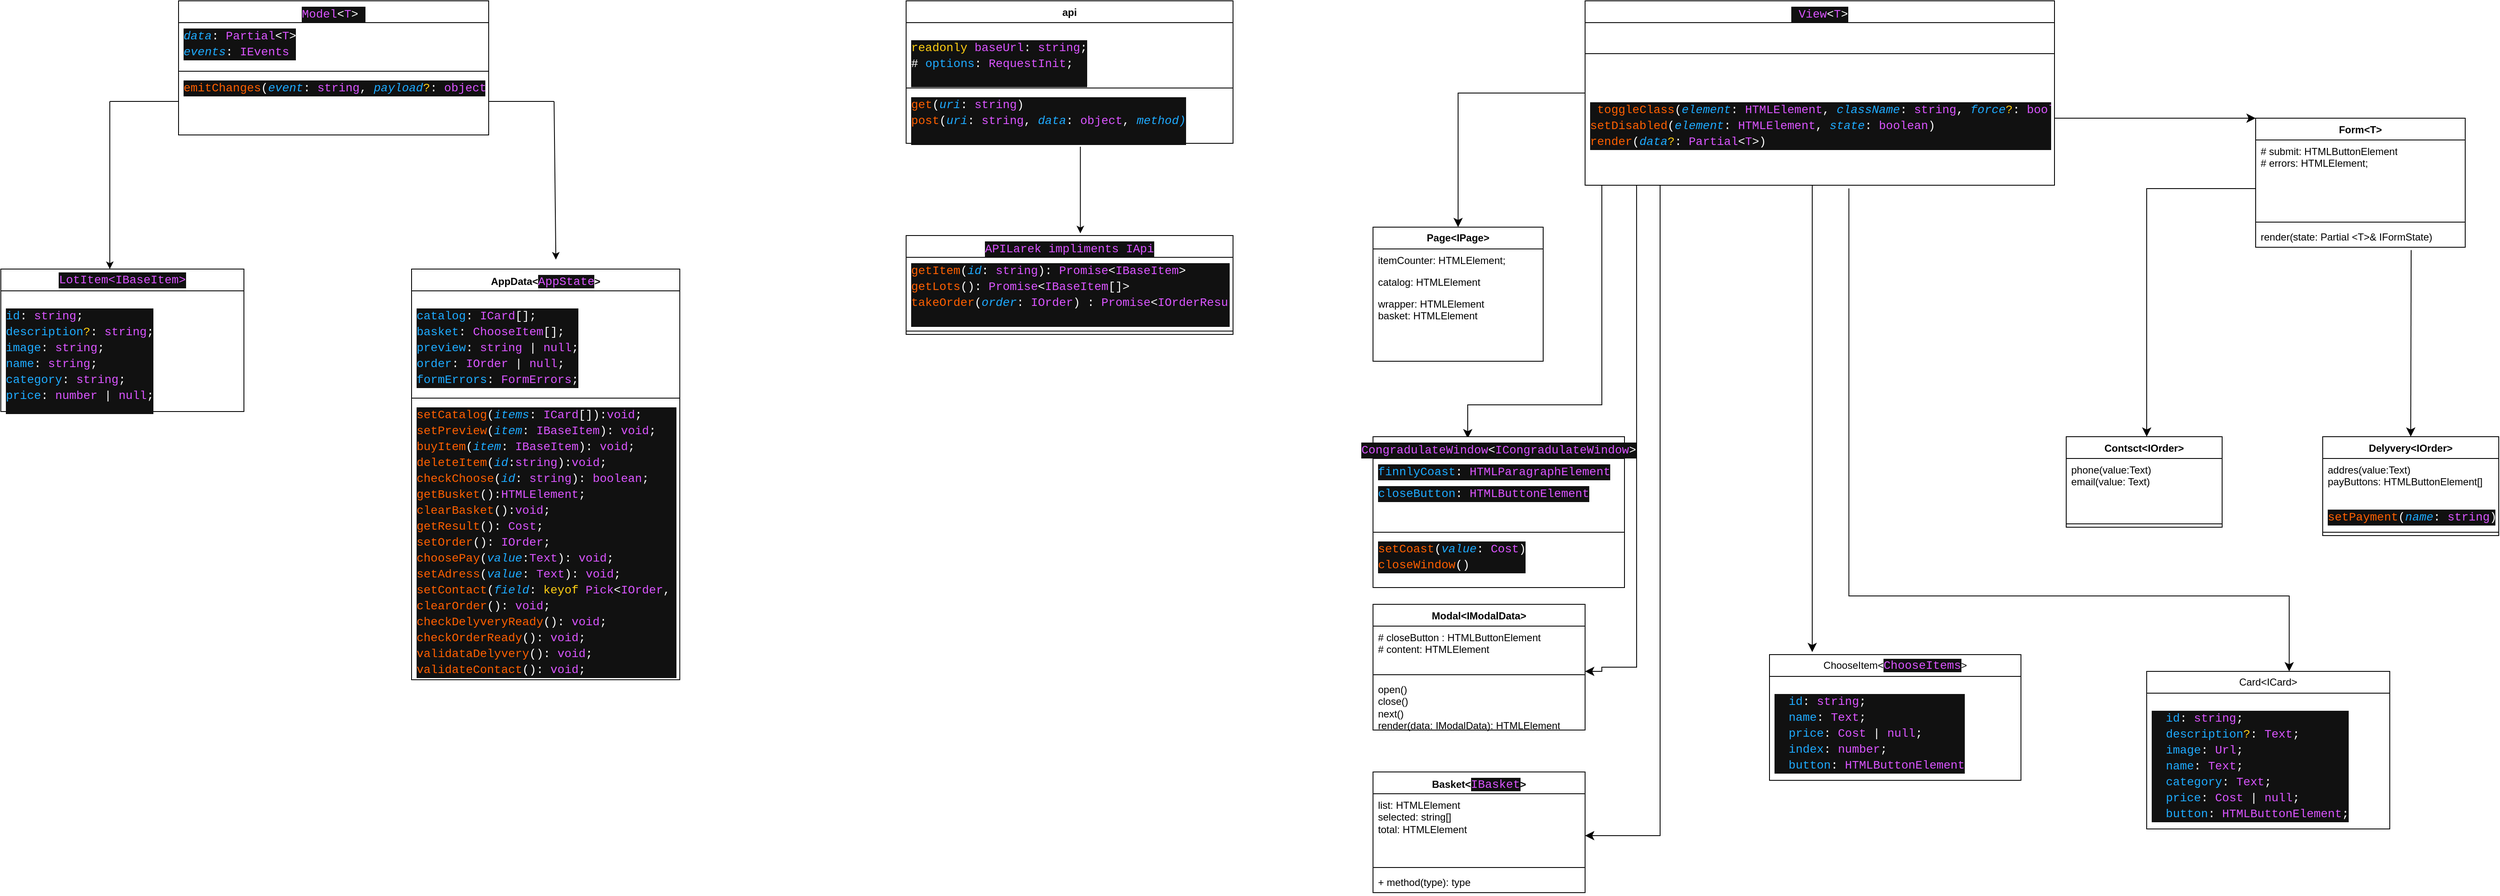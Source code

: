 <mxfile version="24.2.2" type="google">
  <diagram id="C5RBs43oDa-KdzZeNtuy" name="Page-1">
    <mxGraphModel grid="1" page="1" gridSize="10" guides="1" tooltips="1" connect="1" arrows="1" fold="1" pageScale="1" pageWidth="827" pageHeight="1169" math="0" shadow="0">
      <root>
        <mxCell id="WIyWlLk6GJQsqaUBKTNV-0" />
        <mxCell id="WIyWlLk6GJQsqaUBKTNV-1" parent="WIyWlLk6GJQsqaUBKTNV-0" />
        <mxCell id="l2nz5t12sQx5QNXhWNsF-1" value="&lt;div style=&quot;color: #ffffff;background-color: #111111;font-family: Consolas, &#39;Courier New&#39;, monospace;font-weight: normal;font-size: 14px;line-height: 19px;white-space: pre;&quot;&gt;&lt;span style=&quot;color: #da55ff;&quot;&gt;Model&lt;/span&gt;&amp;lt;&lt;span style=&quot;color: #da55ff;&quot;&gt;T&lt;/span&gt;&amp;gt; &lt;/div&gt;" style="swimlane;fontStyle=1;align=center;verticalAlign=top;childLayout=stackLayout;horizontal=1;startSize=26;horizontalStack=0;resizeParent=1;resizeParentMax=0;resizeLast=0;collapsible=1;marginBottom=0;whiteSpace=wrap;html=1;" vertex="1" parent="WIyWlLk6GJQsqaUBKTNV-1">
          <mxGeometry x="-598" width="370" height="160" as="geometry" />
        </mxCell>
        <mxCell id="l2nz5t12sQx5QNXhWNsF-2" value="&lt;div style=&quot;color: rgb(255, 255, 255); background-color: rgb(17, 17, 17); font-family: Consolas, &amp;quot;Courier New&amp;quot;, monospace; font-size: 14px; line-height: 19px; white-space: pre;&quot;&gt;&lt;span style=&quot;color: #1eabff;font-style: italic;&quot;&gt;data&lt;/span&gt;: &lt;span style=&quot;color: #da55ff;&quot;&gt;Partial&lt;/span&gt;&amp;lt;&lt;span style=&quot;color: #da55ff;&quot;&gt;T&lt;/span&gt;&amp;gt;&lt;/div&gt;&lt;div style=&quot;color: rgb(255, 255, 255); background-color: rgb(17, 17, 17); font-family: Consolas, &amp;quot;Courier New&amp;quot;, monospace; font-size: 14px; line-height: 19px; white-space: pre;&quot;&gt;&lt;div style=&quot;line-height: 19px;&quot;&gt;&lt;span style=&quot;color: #1eabff;font-style: italic;&quot;&gt;events&lt;/span&gt;: &lt;span style=&quot;color: #da55ff;&quot;&gt;IEvents&lt;/span&gt;&lt;/div&gt;&lt;/div&gt;" style="text;strokeColor=none;fillColor=none;align=left;verticalAlign=top;spacingLeft=4;spacingRight=4;overflow=hidden;rotatable=0;points=[[0,0.5],[1,0.5]];portConstraint=eastwest;whiteSpace=wrap;html=1;" vertex="1" parent="l2nz5t12sQx5QNXhWNsF-1">
          <mxGeometry y="26" width="370" height="54" as="geometry" />
        </mxCell>
        <mxCell id="l2nz5t12sQx5QNXhWNsF-3" value="" style="line;strokeWidth=1;fillColor=none;align=left;verticalAlign=middle;spacingTop=-1;spacingLeft=3;spacingRight=3;rotatable=0;labelPosition=right;points=[];portConstraint=eastwest;strokeColor=inherit;" vertex="1" parent="l2nz5t12sQx5QNXhWNsF-1">
          <mxGeometry y="80" width="370" height="8" as="geometry" />
        </mxCell>
        <mxCell id="l2nz5t12sQx5QNXhWNsF-4" value="&lt;div style=&quot;color: rgb(255, 255, 255); background-color: rgb(17, 17, 17); font-family: Consolas, &amp;quot;Courier New&amp;quot;, monospace; font-size: 14px; line-height: 19px; white-space: pre;&quot;&gt;&lt;span style=&quot;color: #ff6000;&quot;&gt;emitChanges&lt;/span&gt;(&lt;span style=&quot;color: #1eabff;font-style: italic;&quot;&gt;event&lt;/span&gt;: &lt;span style=&quot;color: #da55ff;&quot;&gt;string&lt;/span&gt;, &lt;span style=&quot;color: #1eabff;font-style: italic;&quot;&gt;payload&lt;/span&gt;&lt;span style=&quot;color: #ffcf13;&quot;&gt;?&lt;/span&gt;: &lt;span style=&quot;color: #da55ff;&quot;&gt;object&lt;/span&gt;)&lt;/div&gt;" style="text;strokeColor=none;fillColor=none;align=left;verticalAlign=top;spacingLeft=4;spacingRight=4;overflow=hidden;rotatable=0;points=[[0,0.5],[1,0.5]];portConstraint=eastwest;whiteSpace=wrap;html=1;" vertex="1" parent="l2nz5t12sQx5QNXhWNsF-1">
          <mxGeometry y="88" width="370" height="72" as="geometry" />
        </mxCell>
        <mxCell id="l2nz5t12sQx5QNXhWNsF-6" value="" style="endArrow=classic;html=1;rounded=0;" edge="1" parent="WIyWlLk6GJQsqaUBKTNV-1">
          <mxGeometry width="50" height="50" relative="1" as="geometry">
            <mxPoint x="-680" y="120" as="sourcePoint" />
            <mxPoint x="-680" y="320" as="targetPoint" />
          </mxGeometry>
        </mxCell>
        <mxCell id="l2nz5t12sQx5QNXhWNsF-7" value="" style="endArrow=none;html=1;rounded=0;" edge="1" parent="WIyWlLk6GJQsqaUBKTNV-1">
          <mxGeometry width="50" height="50" relative="1" as="geometry">
            <mxPoint x="-680" y="120" as="sourcePoint" />
            <mxPoint x="-598" y="120" as="targetPoint" />
          </mxGeometry>
        </mxCell>
        <mxCell id="l2nz5t12sQx5QNXhWNsF-12" value="&lt;div style=&quot;color: rgb(255, 255, 255); background-color: rgb(17, 17, 17); font-family: Consolas, &amp;quot;Courier New&amp;quot;, monospace; font-size: 14px; line-height: 19px; white-space: pre;&quot;&gt;&lt;span style=&quot;color: #da55ff;&quot;&gt;LotItem&amp;lt;&lt;/span&gt;&lt;span style=&quot;color: rgb(218, 85, 255);&quot;&gt;IBaseItem&lt;/span&gt;&lt;span style=&quot;color: rgb(218, 85, 255);&quot;&gt;&amp;gt;&lt;/span&gt;&lt;/div&gt;" style="swimlane;fontStyle=0;childLayout=stackLayout;horizontal=1;startSize=26;fillColor=none;horizontalStack=0;resizeParent=1;resizeParentMax=0;resizeLast=0;collapsible=1;marginBottom=0;whiteSpace=wrap;html=1;" vertex="1" parent="WIyWlLk6GJQsqaUBKTNV-1">
          <mxGeometry x="-810" y="320" width="290" height="170" as="geometry" />
        </mxCell>
        <mxCell id="l2nz5t12sQx5QNXhWNsF-13" value="&lt;br&gt;&lt;div style=&quot;color: #ffffff;background-color: #111111;font-family: Consolas, &#39;Courier New&#39;, monospace;font-weight: normal;font-size: 14px;line-height: 19px;white-space: pre;&quot;&gt;&lt;div&gt;&lt;span style=&quot;color: #1eabff;&quot;&gt;id&lt;/span&gt;&lt;span style=&quot;color: #ffffff;&quot;&gt;: &lt;/span&gt;&lt;span style=&quot;color: #da55ff;&quot;&gt;string&lt;/span&gt;&lt;span style=&quot;color: #ffffff;&quot;&gt;;&lt;/span&gt;&lt;/div&gt;&lt;div&gt;&lt;span style=&quot;color: #1eabff;&quot;&gt;description&lt;/span&gt;&lt;span style=&quot;color: #ffcf13;&quot;&gt;?&lt;/span&gt;&lt;span style=&quot;color: #ffffff;&quot;&gt;: &lt;/span&gt;&lt;span style=&quot;color: #da55ff;&quot;&gt;string&lt;/span&gt;&lt;span style=&quot;color: #ffffff;&quot;&gt;;&lt;/span&gt;&lt;/div&gt;&lt;div&gt;&lt;span style=&quot;color: #1eabff;&quot;&gt;image&lt;/span&gt;&lt;span style=&quot;color: #ffffff;&quot;&gt;: &lt;/span&gt;&lt;span style=&quot;color: #da55ff;&quot;&gt;string&lt;/span&gt;&lt;span style=&quot;color: #ffffff;&quot;&gt;;&lt;/span&gt;&lt;/div&gt;&lt;div&gt;&lt;span style=&quot;color: #1eabff;&quot;&gt;name&lt;/span&gt;&lt;span style=&quot;color: #ffffff;&quot;&gt;: &lt;/span&gt;&lt;span style=&quot;color: #da55ff;&quot;&gt;string&lt;/span&gt;&lt;span style=&quot;color: #ffffff;&quot;&gt;;&lt;/span&gt;&lt;/div&gt;&lt;div&gt;&lt;span style=&quot;color: #1eabff;&quot;&gt;category&lt;/span&gt;&lt;span style=&quot;color: #ffffff;&quot;&gt;: &lt;/span&gt;&lt;span style=&quot;color: #da55ff;&quot;&gt;string&lt;/span&gt;&lt;span style=&quot;color: #ffffff;&quot;&gt;;&lt;/span&gt;&lt;/div&gt;&lt;div&gt;&lt;span style=&quot;color: #1eabff;&quot;&gt;price&lt;/span&gt;&lt;span style=&quot;color: #ffffff;&quot;&gt;: &lt;/span&gt;&lt;span style=&quot;color: #da55ff;&quot;&gt;number&lt;/span&gt;&lt;span style=&quot;color: #ffffff;&quot;&gt; | &lt;/span&gt;&lt;span style=&quot;color: #da55ff;&quot;&gt;null&lt;/span&gt;&lt;span style=&quot;color: #ffffff;&quot;&gt;;&lt;/span&gt;&lt;/div&gt;&lt;div&gt;&lt;br&gt;&lt;/div&gt;&lt;/div&gt;&lt;div&gt;&lt;br&gt;&lt;/div&gt;" style="text;strokeColor=none;fillColor=none;align=left;verticalAlign=top;spacingLeft=4;spacingRight=4;overflow=hidden;rotatable=0;points=[[0,0.5],[1,0.5]];portConstraint=eastwest;whiteSpace=wrap;html=1;" vertex="1" parent="l2nz5t12sQx5QNXhWNsF-12">
          <mxGeometry y="26" width="290" height="144" as="geometry" />
        </mxCell>
        <mxCell id="l2nz5t12sQx5QNXhWNsF-16" value="AppData&amp;lt;&lt;span style=&quot;color: rgb(218, 85, 255); background-color: rgb(17, 17, 17); font-family: Consolas, &amp;quot;Courier New&amp;quot;, monospace; font-size: 14px; font-weight: normal; white-space: pre;&quot;&gt;AppState&lt;/span&gt;&lt;span style=&quot;background-color: initial;&quot;&gt;&amp;gt;&lt;/span&gt;" style="swimlane;fontStyle=1;align=center;verticalAlign=top;childLayout=stackLayout;horizontal=1;startSize=26;horizontalStack=0;resizeParent=1;resizeParentMax=0;resizeLast=0;collapsible=1;marginBottom=0;whiteSpace=wrap;html=1;" vertex="1" parent="WIyWlLk6GJQsqaUBKTNV-1">
          <mxGeometry x="-320" y="320" width="320" height="490" as="geometry" />
        </mxCell>
        <mxCell id="l2nz5t12sQx5QNXhWNsF-17" value="&lt;br&gt;&lt;div style=&quot;color: #ffffff;background-color: #111111;font-family: Consolas, &#39;Courier New&#39;, monospace;font-weight: normal;font-size: 14px;line-height: 19px;white-space: pre;&quot;&gt;&lt;div&gt;&lt;span style=&quot;color: #1eabff;&quot;&gt;catalog&lt;/span&gt;&lt;span style=&quot;color: #ffffff;&quot;&gt;: &lt;/span&gt;&lt;span style=&quot;color: #da55ff;&quot;&gt;ICard&lt;/span&gt;&lt;span style=&quot;color: #ffffff;&quot;&gt;[];&lt;/span&gt;&lt;/div&gt;&lt;div&gt;&lt;span style=&quot;color: #1eabff;&quot;&gt;basket&lt;/span&gt;&lt;span style=&quot;color: #ffffff;&quot;&gt;: &lt;/span&gt;&lt;span style=&quot;color: #da55ff;&quot;&gt;ChooseItem&lt;/span&gt;&lt;span style=&quot;color: #ffffff;&quot;&gt;[];&lt;/span&gt;&lt;/div&gt;&lt;div&gt;&lt;span style=&quot;color: #1eabff;&quot;&gt;preview&lt;/span&gt;&lt;span style=&quot;color: #ffffff;&quot;&gt;: &lt;/span&gt;&lt;span style=&quot;color: #da55ff;&quot;&gt;string&lt;/span&gt;&lt;span style=&quot;color: #ffffff;&quot;&gt; | &lt;/span&gt;&lt;span style=&quot;color: #da55ff;&quot;&gt;null&lt;/span&gt;&lt;span style=&quot;color: #ffffff;&quot;&gt;;&lt;/span&gt;&lt;/div&gt;&lt;div&gt;&lt;span style=&quot;color: #1eabff;&quot;&gt;order&lt;/span&gt;&lt;span style=&quot;color: #ffffff;&quot;&gt;: &lt;/span&gt;&lt;span style=&quot;color: #da55ff;&quot;&gt;IOrder&lt;/span&gt;&lt;span style=&quot;color: #ffffff;&quot;&gt; | &lt;/span&gt;&lt;span style=&quot;color: #da55ff;&quot;&gt;null&lt;/span&gt;&lt;span style=&quot;color: #ffffff;&quot;&gt;;&lt;/span&gt;&lt;/div&gt;&lt;div&gt;&lt;span style=&quot;color: #1eabff;&quot;&gt;formErrors&lt;/span&gt;&lt;span style=&quot;color: #ffffff;&quot;&gt;: &lt;/span&gt;&lt;span style=&quot;color: #da55ff;&quot;&gt;FormErrors&lt;/span&gt;&lt;span style=&quot;color: #ffffff;&quot;&gt;;&lt;/span&gt;&lt;/div&gt;&lt;/div&gt;&lt;div&gt;&lt;br/&gt;&lt;/div&gt;" style="text;strokeColor=none;fillColor=none;align=left;verticalAlign=top;spacingLeft=4;spacingRight=4;overflow=hidden;rotatable=0;points=[[0,0.5],[1,0.5]];portConstraint=eastwest;whiteSpace=wrap;html=1;" vertex="1" parent="l2nz5t12sQx5QNXhWNsF-16">
          <mxGeometry y="26" width="320" height="124" as="geometry" />
        </mxCell>
        <mxCell id="l2nz5t12sQx5QNXhWNsF-18" value="" style="line;strokeWidth=1;fillColor=none;align=left;verticalAlign=middle;spacingTop=-1;spacingLeft=3;spacingRight=3;rotatable=0;labelPosition=right;points=[];portConstraint=eastwest;strokeColor=inherit;" vertex="1" parent="l2nz5t12sQx5QNXhWNsF-16">
          <mxGeometry y="150" width="320" height="8" as="geometry" />
        </mxCell>
        <mxCell id="l2nz5t12sQx5QNXhWNsF-19" value="&lt;div style=&quot;color: rgb(255, 255, 255); background-color: rgb(17, 17, 17); font-family: Consolas, &amp;quot;Courier New&amp;quot;, monospace; font-size: 14px; line-height: 19px; white-space: pre;&quot;&gt;&lt;div&gt;&lt;span style=&quot;color: #ff6000;&quot;&gt;setCatalog&lt;/span&gt;(&lt;span style=&quot;color: #1eabff;font-style: italic;&quot;&gt;items&lt;/span&gt;: &lt;span style=&quot;color: #da55ff;&quot;&gt;ICard&lt;/span&gt;[]):&lt;span style=&quot;color: #da55ff;&quot;&gt;void&lt;/span&gt;;&lt;/div&gt;&lt;div&gt;&lt;span style=&quot;color: #ff6000;&quot;&gt;setPreview&lt;/span&gt;(&lt;span style=&quot;color: #1eabff;font-style: italic;&quot;&gt;item&lt;/span&gt;: &lt;span style=&quot;color: #da55ff;&quot;&gt;IBaseItem&lt;/span&gt;): &lt;span style=&quot;color: #da55ff;&quot;&gt;void&lt;/span&gt;;&lt;/div&gt;&lt;div&gt;&lt;span style=&quot;color: #ff6000;&quot;&gt;buyItem&lt;/span&gt;(&lt;span style=&quot;color: #1eabff;font-style: italic;&quot;&gt;item&lt;/span&gt;: &lt;span style=&quot;color: #da55ff;&quot;&gt;IBaseItem&lt;/span&gt;): &lt;span style=&quot;color: #da55ff;&quot;&gt;void&lt;/span&gt;;&lt;/div&gt;&lt;div&gt;&lt;span style=&quot;color: #ff6000;&quot;&gt;deleteItem&lt;/span&gt;(&lt;span style=&quot;color: #1eabff;font-style: italic;&quot;&gt;id&lt;/span&gt;:&lt;span style=&quot;color: #da55ff;&quot;&gt;string&lt;/span&gt;):&lt;span style=&quot;color: #da55ff;&quot;&gt;void&lt;/span&gt;;&lt;/div&gt;&lt;div&gt;&lt;span style=&quot;color: #ff6000;&quot;&gt;checkChoose&lt;/span&gt;(&lt;span style=&quot;color: #1eabff;font-style: italic;&quot;&gt;id&lt;/span&gt;: &lt;span style=&quot;color: #da55ff;&quot;&gt;string&lt;/span&gt;): &lt;span style=&quot;color: #da55ff;&quot;&gt;boolean&lt;/span&gt;;&lt;/div&gt;&lt;div&gt;&lt;span style=&quot;color: #ff6000;&quot;&gt;getBusket&lt;/span&gt;():&lt;span style=&quot;color: #da55ff;&quot;&gt;HTMLElement&lt;/span&gt;;&lt;/div&gt;&lt;div&gt;&lt;span style=&quot;color: #ff6000;&quot;&gt;clearBasket&lt;/span&gt;():&lt;span style=&quot;color: #da55ff;&quot;&gt;void&lt;/span&gt;;&lt;/div&gt;&lt;div&gt;&lt;span style=&quot;color: #ff6000;&quot;&gt;getResult&lt;/span&gt;(): &lt;span style=&quot;color: #da55ff;&quot;&gt;Cost&lt;/span&gt;;&lt;/div&gt;&lt;div&gt;&lt;span style=&quot;color: #ff6000;&quot;&gt;setOrder&lt;/span&gt;(): &lt;span style=&quot;color: #da55ff;&quot;&gt;IOrder&lt;/span&gt;;&lt;/div&gt;&lt;div&gt;&lt;span style=&quot;color: #ff6000;&quot;&gt;choosePay&lt;/span&gt;(&lt;span style=&quot;color: #1eabff;font-style: italic;&quot;&gt;value&lt;/span&gt;:&lt;span style=&quot;color: #da55ff;&quot;&gt;Text&lt;/span&gt;): &lt;span style=&quot;color: #da55ff;&quot;&gt;void&lt;/span&gt;;&lt;/div&gt;&lt;div&gt;&lt;span style=&quot;color: #ff6000;&quot;&gt;setAdress&lt;/span&gt;(&lt;span style=&quot;color: #1eabff;font-style: italic;&quot;&gt;value&lt;/span&gt;: &lt;span style=&quot;color: #da55ff;&quot;&gt;Text&lt;/span&gt;): &lt;span style=&quot;color: #da55ff;&quot;&gt;void&lt;/span&gt;;&lt;/div&gt;&lt;div&gt;&lt;span style=&quot;color: #ff6000;&quot;&gt;setContact&lt;/span&gt;(&lt;span style=&quot;color: #1eabff;font-style: italic;&quot;&gt;field&lt;/span&gt;: &lt;span style=&quot;color: #ffcf13;&quot;&gt;keyof&lt;/span&gt; &lt;span style=&quot;color: #da55ff;&quot;&gt;Pick&lt;/span&gt;&amp;lt;&lt;span style=&quot;color: #da55ff;&quot;&gt;IOrder&lt;/span&gt;, &lt;span style=&quot;color: #dedede;&quot;&gt;&#39;email&#39;&lt;/span&gt; | &lt;span style=&quot;color: #dedede;&quot;&gt;&#39;phone&#39;&lt;/span&gt;&amp;gt;, &lt;span style=&quot;color: #1eabff;font-style: italic;&quot;&gt;value&lt;/span&gt;: &lt;span style=&quot;color: #da55ff;&quot;&gt;string&lt;/span&gt;): &lt;span style=&quot;color: #da55ff;&quot;&gt;void&lt;/span&gt;&lt;/div&gt;&lt;div&gt;&lt;span style=&quot;color: #ff6000;&quot;&gt;clearOrder&lt;/span&gt;(): &lt;span style=&quot;color: #da55ff;&quot;&gt;void&lt;/span&gt;;&lt;/div&gt;&lt;div&gt;&lt;span style=&quot;color: #ff6000;&quot;&gt;checkDelyveryReady&lt;/span&gt;(): &lt;span style=&quot;color: #da55ff;&quot;&gt;void&lt;/span&gt;;&lt;/div&gt;&lt;div&gt;&lt;span style=&quot;color: #ff6000;&quot;&gt;checkOrderReady&lt;/span&gt;(): &lt;span style=&quot;color: #da55ff;&quot;&gt;void&lt;/span&gt;;&lt;/div&gt;&lt;div&gt;&lt;span style=&quot;color: #ff6000;&quot;&gt;validataDelyvery&lt;/span&gt;(): &lt;span style=&quot;color: #da55ff;&quot;&gt;void&lt;/span&gt;;&lt;/div&gt;&lt;div&gt;&lt;span style=&quot;color: #ff6000;&quot;&gt;validateContact&lt;/span&gt;(): &lt;span style=&quot;color: #da55ff;&quot;&gt;void&lt;/span&gt;;&lt;/div&gt;&lt;/div&gt;" style="text;strokeColor=none;fillColor=none;align=left;verticalAlign=top;spacingLeft=4;spacingRight=4;overflow=hidden;rotatable=0;points=[[0,0.5],[1,0.5]];portConstraint=eastwest;whiteSpace=wrap;html=1;" vertex="1" parent="l2nz5t12sQx5QNXhWNsF-16">
          <mxGeometry y="158" width="320" height="332" as="geometry" />
        </mxCell>
        <mxCell id="l2nz5t12sQx5QNXhWNsF-20" value="" style="endArrow=none;html=1;rounded=0;" edge="1" parent="WIyWlLk6GJQsqaUBKTNV-1">
          <mxGeometry width="50" height="50" relative="1" as="geometry">
            <mxPoint x="-228" y="120" as="sourcePoint" />
            <mxPoint x="-150" y="120" as="targetPoint" />
          </mxGeometry>
        </mxCell>
        <mxCell id="l2nz5t12sQx5QNXhWNsF-21" value="" style="endArrow=classic;html=1;rounded=0;entryX=0.538;entryY=-0.023;entryDx=0;entryDy=0;entryPerimeter=0;" edge="1" parent="WIyWlLk6GJQsqaUBKTNV-1" target="l2nz5t12sQx5QNXhWNsF-16">
          <mxGeometry width="50" height="50" relative="1" as="geometry">
            <mxPoint x="-150" y="120" as="sourcePoint" />
            <mxPoint x="-100" y="70" as="targetPoint" />
          </mxGeometry>
        </mxCell>
        <mxCell id="l2nz5t12sQx5QNXhWNsF-32" value="api" style="swimlane;fontStyle=1;align=center;verticalAlign=top;childLayout=stackLayout;horizontal=1;startSize=26;horizontalStack=0;resizeParent=1;resizeParentMax=0;resizeLast=0;collapsible=1;marginBottom=0;whiteSpace=wrap;html=1;" vertex="1" parent="WIyWlLk6GJQsqaUBKTNV-1">
          <mxGeometry x="270" width="390" height="170" as="geometry" />
        </mxCell>
        <mxCell id="l2nz5t12sQx5QNXhWNsF-33" value="&lt;br&gt;&lt;div style=&quot;background-color: rgb(17, 17, 17); font-family: Consolas, &amp;quot;Courier New&amp;quot;, monospace; font-weight: normal; font-size: 14px; line-height: 19px; white-space: pre;&quot;&gt;&lt;div style=&quot;color: rgb(255, 255, 255);&quot;&gt;&lt;span style=&quot;color: #ffcf13;&quot;&gt;readonly&lt;/span&gt;&lt;span style=&quot;color: #ffffff;&quot;&gt; &lt;/span&gt;&lt;span style=&quot;color: #da55ff;&quot;&gt;baseUrl&lt;/span&gt;&lt;span style=&quot;color: #ffffff;&quot;&gt;: &lt;/span&gt;&lt;span style=&quot;color: #da55ff;&quot;&gt;string&lt;/span&gt;&lt;span style=&quot;color: #ffffff;&quot;&gt;;&lt;/span&gt;&lt;/div&gt;&lt;div style=&quot;&quot;&gt;&lt;font color=&quot;#ffffff&quot;&gt;# &lt;/font&gt;&lt;span style=&quot;color: rgb(30, 171, 255);&quot;&gt;options&lt;/span&gt;&lt;span style=&quot;color: rgb(255, 255, 255);&quot;&gt;: &lt;/span&gt;&lt;span style=&quot;color: rgb(218, 85, 255);&quot;&gt;RequestInit&lt;/span&gt;&lt;span style=&quot;color: rgb(255, 255, 255);&quot;&gt;;&lt;/span&gt;&lt;/div&gt;&lt;font color=&quot;#ffffff&quot;&gt;&lt;br&gt;&lt;/font&gt;&lt;/div&gt;&lt;div&gt;&lt;br/&gt;&lt;/div&gt;" style="text;strokeColor=none;fillColor=none;align=left;verticalAlign=top;spacingLeft=4;spacingRight=4;overflow=hidden;rotatable=0;points=[[0,0.5],[1,0.5]];portConstraint=eastwest;whiteSpace=wrap;html=1;" vertex="1" parent="l2nz5t12sQx5QNXhWNsF-32">
          <mxGeometry y="26" width="390" height="74" as="geometry" />
        </mxCell>
        <mxCell id="l2nz5t12sQx5QNXhWNsF-34" value="" style="line;strokeWidth=1;fillColor=none;align=left;verticalAlign=middle;spacingTop=-1;spacingLeft=3;spacingRight=3;rotatable=0;labelPosition=right;points=[];portConstraint=eastwest;strokeColor=inherit;" vertex="1" parent="l2nz5t12sQx5QNXhWNsF-32">
          <mxGeometry y="100" width="390" height="8" as="geometry" />
        </mxCell>
        <mxCell id="l2nz5t12sQx5QNXhWNsF-35" value="&lt;div style=&quot;color: rgb(255, 255, 255); background-color: rgb(17, 17, 17); font-family: Consolas, &amp;quot;Courier New&amp;quot;, monospace; font-size: 14px; line-height: 19px; white-space: pre;&quot;&gt;&lt;span style=&quot;color: #ff6000;&quot;&gt;get&lt;/span&gt;(&lt;span style=&quot;color: #1eabff;font-style: italic;&quot;&gt;uri&lt;/span&gt;: &lt;span style=&quot;color: #da55ff;&quot;&gt;string&lt;/span&gt;)&lt;/div&gt;&lt;div style=&quot;color: rgb(255, 255, 255); background-color: rgb(17, 17, 17); font-family: Consolas, &amp;quot;Courier New&amp;quot;, monospace; font-size: 14px; line-height: 19px; white-space: pre;&quot;&gt;&lt;div style=&quot;line-height: 19px;&quot;&gt;&lt;span style=&quot;color: #ff6000;&quot;&gt;post&lt;/span&gt;(&lt;span style=&quot;color: #1eabff;font-style: italic;&quot;&gt;uri&lt;/span&gt;: &lt;span style=&quot;color: #da55ff;&quot;&gt;string&lt;/span&gt;, &lt;span style=&quot;color: #1eabff;font-style: italic;&quot;&gt;data&lt;/span&gt;: &lt;span style=&quot;color: #da55ff;&quot;&gt;object&lt;/span&gt;, &lt;span style=&quot;color: #1eabff;font-style: italic;&quot;&gt;method)&lt;/span&gt;&lt;/div&gt;&lt;/div&gt;&lt;div style=&quot;color: rgb(255, 255, 255); background-color: rgb(17, 17, 17); font-family: Consolas, &amp;quot;Courier New&amp;quot;, monospace; font-size: 14px; line-height: 19px; white-space: pre;&quot;&gt;&lt;br&gt;&lt;/div&gt;" style="text;strokeColor=none;fillColor=none;align=left;verticalAlign=top;spacingLeft=4;spacingRight=4;overflow=hidden;rotatable=0;points=[[0,0.5],[1,0.5]];portConstraint=eastwest;whiteSpace=wrap;html=1;" vertex="1" parent="l2nz5t12sQx5QNXhWNsF-32">
          <mxGeometry y="108" width="390" height="62" as="geometry" />
        </mxCell>
        <mxCell id="l2nz5t12sQx5QNXhWNsF-36" value="" style="endArrow=classic;html=1;rounded=0;exitX=0.533;exitY=1.065;exitDx=0;exitDy=0;exitPerimeter=0;entryX=0.533;entryY=-0.022;entryDx=0;entryDy=0;entryPerimeter=0;" edge="1" parent="WIyWlLk6GJQsqaUBKTNV-1" source="l2nz5t12sQx5QNXhWNsF-35" target="l2nz5t12sQx5QNXhWNsF-37">
          <mxGeometry width="50" height="50" relative="1" as="geometry">
            <mxPoint x="550" y="450" as="sourcePoint" />
            <mxPoint x="480" y="320" as="targetPoint" />
          </mxGeometry>
        </mxCell>
        <mxCell id="l2nz5t12sQx5QNXhWNsF-37" value="&lt;div style=&quot;color: #ffffff;background-color: #111111;font-family: Consolas, &#39;Courier New&#39;, monospace;font-weight: normal;font-size: 14px;line-height: 19px;white-space: pre;&quot;&gt;&lt;span style=&quot;color: #da55ff;&quot;&gt;APILarek impliments IApi&lt;/span&gt;&lt;/div&gt;" style="swimlane;fontStyle=1;align=center;verticalAlign=top;childLayout=stackLayout;horizontal=1;startSize=26;horizontalStack=0;resizeParent=1;resizeParentMax=0;resizeLast=0;collapsible=1;marginBottom=0;whiteSpace=wrap;html=1;" vertex="1" parent="WIyWlLk6GJQsqaUBKTNV-1">
          <mxGeometry x="270" y="280" width="390" height="118" as="geometry" />
        </mxCell>
        <mxCell id="l2nz5t12sQx5QNXhWNsF-38" value="&lt;div style=&quot;color: rgb(255, 255, 255); background-color: rgb(17, 17, 17); font-family: Consolas, &amp;quot;Courier New&amp;quot;, monospace; font-size: 14px; line-height: 19px; white-space: pre;&quot;&gt;&lt;span style=&quot;color: #ff6000;&quot;&gt;getItem&lt;/span&gt;(&lt;span style=&quot;color: #1eabff;font-style: italic;&quot;&gt;id&lt;/span&gt;: &lt;span style=&quot;color: #da55ff;&quot;&gt;string&lt;/span&gt;): &lt;span style=&quot;color: #da55ff;&quot;&gt;Promise&lt;/span&gt;&amp;lt;&lt;span style=&quot;color: #da55ff;&quot;&gt;IBaseItem&lt;/span&gt;&amp;gt;&lt;/div&gt;&lt;div style=&quot;color: rgb(255, 255, 255); background-color: rgb(17, 17, 17); font-family: Consolas, &amp;quot;Courier New&amp;quot;, monospace; font-size: 14px; line-height: 19px; white-space: pre;&quot;&gt;&lt;div style=&quot;line-height: 19px;&quot;&gt;&lt;span style=&quot;color: #ff6000;&quot;&gt;getLots&lt;/span&gt;(): &lt;span style=&quot;color: #da55ff;&quot;&gt;Promise&lt;/span&gt;&amp;lt;&lt;span style=&quot;color: #da55ff;&quot;&gt;IBaseItem&lt;/span&gt;[]&amp;gt;&lt;/div&gt;&lt;div style=&quot;line-height: 19px;&quot;&gt;&lt;div style=&quot;line-height: 19px;&quot;&gt;&lt;span style=&quot;color: #ff6000;&quot;&gt;takeOrder&lt;/span&gt;(&lt;span style=&quot;color: #1eabff;font-style: italic;&quot;&gt;order&lt;/span&gt;: &lt;span style=&quot;color: #da55ff;&quot;&gt;IOrder&lt;/span&gt;) : &lt;span style=&quot;color: #da55ff;&quot;&gt;Promise&lt;/span&gt;&amp;lt;&lt;span style=&quot;color: #da55ff;&quot;&gt;IOrderResult&lt;/span&gt;&amp;gt;&lt;/div&gt;&lt;/div&gt;&lt;/div&gt;&lt;div style=&quot;color: rgb(255, 255, 255); background-color: rgb(17, 17, 17); font-family: Consolas, &amp;quot;Courier New&amp;quot;, monospace; font-size: 14px; line-height: 19px; white-space: pre;&quot;&gt;&lt;br&gt;&lt;/div&gt;" style="text;strokeColor=none;fillColor=none;align=left;verticalAlign=top;spacingLeft=4;spacingRight=4;overflow=hidden;rotatable=0;points=[[0,0.5],[1,0.5]];portConstraint=eastwest;whiteSpace=wrap;html=1;" vertex="1" parent="l2nz5t12sQx5QNXhWNsF-37">
          <mxGeometry y="26" width="390" height="84" as="geometry" />
        </mxCell>
        <mxCell id="l2nz5t12sQx5QNXhWNsF-39" value="" style="line;strokeWidth=1;fillColor=none;align=left;verticalAlign=middle;spacingTop=-1;spacingLeft=3;spacingRight=3;rotatable=0;labelPosition=right;points=[];portConstraint=eastwest;strokeColor=inherit;" vertex="1" parent="l2nz5t12sQx5QNXhWNsF-37">
          <mxGeometry y="110" width="390" height="8" as="geometry" />
        </mxCell>
        <mxCell id="l2nz5t12sQx5QNXhWNsF-41" value="&lt;div style=&quot;color: #ffffff;background-color: #111111;font-family: Consolas, &#39;Courier New&#39;, monospace;font-weight: normal;font-size: 14px;line-height: 19px;white-space: pre;&quot;&gt; &lt;span style=&quot;color: #da55ff;&quot;&gt;View&lt;/span&gt;&amp;lt;&lt;span style=&quot;color: #da55ff;&quot;&gt;T&lt;/span&gt;&amp;gt;&lt;/div&gt;" style="swimlane;fontStyle=1;align=center;verticalAlign=top;childLayout=stackLayout;horizontal=1;startSize=26;horizontalStack=0;resizeParent=1;resizeParentMax=0;resizeLast=0;collapsible=1;marginBottom=0;whiteSpace=wrap;html=1;" vertex="1" parent="WIyWlLk6GJQsqaUBKTNV-1">
          <mxGeometry x="1080" width="560" height="220" as="geometry" />
        </mxCell>
        <mxCell id="l2nz5t12sQx5QNXhWNsF-43" value="" style="line;strokeWidth=1;fillColor=none;align=left;verticalAlign=middle;spacingTop=-1;spacingLeft=3;spacingRight=3;rotatable=0;labelPosition=right;points=[];portConstraint=eastwest;strokeColor=inherit;" vertex="1" parent="l2nz5t12sQx5QNXhWNsF-41">
          <mxGeometry y="26" width="560" height="74" as="geometry" />
        </mxCell>
        <mxCell id="l2nz5t12sQx5QNXhWNsF-44" value="&lt;br&gt;&lt;div style=&quot;color: #ffffff;background-color: #111111;font-family: Consolas, &#39;Courier New&#39;, monospace;font-weight: normal;font-size: 14px;line-height: 19px;white-space: pre;&quot;&gt;&lt;div&gt;&lt;span style=&quot;color: #ffffff;&quot;&gt;&amp;nbsp;&lt;/span&gt;&lt;span style=&quot;color: #ff6000;&quot;&gt;toggleClass&lt;/span&gt;&lt;span style=&quot;color: #ffffff;&quot;&gt;(&lt;/span&gt;&lt;span style=&quot;color: #1eabff;font-style: italic;&quot;&gt;element&lt;/span&gt;&lt;span style=&quot;color: #ffffff;&quot;&gt;: &lt;/span&gt;&lt;span style=&quot;color: #da55ff;&quot;&gt;HTMLElement&lt;/span&gt;&lt;span style=&quot;color: #ffffff;&quot;&gt;, &lt;/span&gt;&lt;span style=&quot;color: #1eabff;font-style: italic;&quot;&gt;className&lt;/span&gt;&lt;span style=&quot;color: #ffffff;&quot;&gt;: &lt;/span&gt;&lt;span style=&quot;color: #da55ff;&quot;&gt;string&lt;/span&gt;&lt;span style=&quot;color: #ffffff;&quot;&gt;, &lt;/span&gt;&lt;span style=&quot;color: #1eabff;font-style: italic;&quot;&gt;force&lt;/span&gt;&lt;span style=&quot;color: #ffcf13;&quot;&gt;?&lt;/span&gt;&lt;span style=&quot;color: #ffffff;&quot;&gt;: &lt;/span&gt;&lt;span style=&quot;color: #da55ff;&quot;&gt;boolean&lt;/span&gt;&lt;span style=&quot;color: #ffffff;&quot;&gt;)&lt;/span&gt;&lt;/div&gt;&lt;/div&gt;&lt;div style=&quot;color: rgb(255, 255, 255); background-color: rgb(17, 17, 17); font-family: Consolas, &amp;quot;Courier New&amp;quot;, monospace; font-size: 14px; line-height: 19px; white-space: pre;&quot;&gt;&lt;span style=&quot;color: #ff6000;&quot;&gt;setDisabled&lt;/span&gt;(&lt;span style=&quot;color: #1eabff;font-style: italic;&quot;&gt;element&lt;/span&gt;: &lt;span style=&quot;color: #da55ff;&quot;&gt;HTMLElement&lt;/span&gt;, &lt;span style=&quot;color: #1eabff;font-style: italic;&quot;&gt;state&lt;/span&gt;: &lt;span style=&quot;color: #da55ff;&quot;&gt;boolean&lt;/span&gt;)&lt;/div&gt;&lt;div style=&quot;color: rgb(255, 255, 255); background-color: rgb(17, 17, 17); font-family: Consolas, &amp;quot;Courier New&amp;quot;, monospace; font-size: 14px; line-height: 19px; white-space: pre;&quot;&gt;&lt;div style=&quot;line-height: 19px;&quot;&gt;&lt;span style=&quot;color: #ff6000;&quot;&gt;render&lt;/span&gt;(&lt;span style=&quot;color: #1eabff;font-style: italic;&quot;&gt;data&lt;/span&gt;&lt;span style=&quot;color: #ffcf13;&quot;&gt;?&lt;/span&gt;: &lt;span style=&quot;color: #da55ff;&quot;&gt;Partial&lt;/span&gt;&amp;lt;&lt;span style=&quot;color: #da55ff;&quot;&gt;T&lt;/span&gt;&amp;gt;)&lt;/div&gt;&lt;/div&gt;&lt;br&gt;&lt;div&gt;&lt;br&gt;&lt;/div&gt;" style="text;strokeColor=none;fillColor=none;align=left;verticalAlign=top;spacingLeft=4;spacingRight=4;overflow=hidden;rotatable=0;points=[[0,0.5],[1,0.5]];portConstraint=eastwest;whiteSpace=wrap;html=1;" vertex="1" parent="l2nz5t12sQx5QNXhWNsF-41">
          <mxGeometry y="100" width="560" height="120" as="geometry" />
        </mxCell>
        <mxCell id="l2nz5t12sQx5QNXhWNsF-49" value="&lt;span style=&quot;font-weight: 700;&quot;&gt;Page&amp;lt;IPage&amp;gt;&lt;/span&gt;" style="swimlane;fontStyle=0;childLayout=stackLayout;horizontal=1;startSize=26;fillColor=none;horizontalStack=0;resizeParent=1;resizeParentMax=0;resizeLast=0;collapsible=1;marginBottom=0;whiteSpace=wrap;html=1;" vertex="1" parent="WIyWlLk6GJQsqaUBKTNV-1">
          <mxGeometry x="827" y="270" width="203" height="160" as="geometry" />
        </mxCell>
        <mxCell id="l2nz5t12sQx5QNXhWNsF-50" value="itemCounter: HTMLElement;" style="text;strokeColor=none;fillColor=none;align=left;verticalAlign=top;spacingLeft=4;spacingRight=4;overflow=hidden;rotatable=0;points=[[0,0.5],[1,0.5]];portConstraint=eastwest;whiteSpace=wrap;html=1;" vertex="1" parent="l2nz5t12sQx5QNXhWNsF-49">
          <mxGeometry y="26" width="203" height="26" as="geometry" />
        </mxCell>
        <mxCell id="l2nz5t12sQx5QNXhWNsF-51" value="catalog: HTMLElement" style="text;strokeColor=none;fillColor=none;align=left;verticalAlign=top;spacingLeft=4;spacingRight=4;overflow=hidden;rotatable=0;points=[[0,0.5],[1,0.5]];portConstraint=eastwest;whiteSpace=wrap;html=1;" vertex="1" parent="l2nz5t12sQx5QNXhWNsF-49">
          <mxGeometry y="52" width="203" height="26" as="geometry" />
        </mxCell>
        <mxCell id="l2nz5t12sQx5QNXhWNsF-52" value="wrapper: HTMLElement&lt;div&gt;basket: HTMLElement&lt;br&gt;&lt;/div&gt;" style="text;strokeColor=none;fillColor=none;align=left;verticalAlign=top;spacingLeft=4;spacingRight=4;overflow=hidden;rotatable=0;points=[[0,0.5],[1,0.5]];portConstraint=eastwest;whiteSpace=wrap;html=1;" vertex="1" parent="l2nz5t12sQx5QNXhWNsF-49">
          <mxGeometry y="78" width="203" height="82" as="geometry" />
        </mxCell>
        <mxCell id="l2nz5t12sQx5QNXhWNsF-55" value="" style="edgeStyle=elbowEdgeStyle;elbow=vertical;endArrow=classic;html=1;curved=0;rounded=0;endSize=8;startSize=8;entryX=0.5;entryY=0;entryDx=0;entryDy=0;" edge="1" parent="WIyWlLk6GJQsqaUBKTNV-1" target="l2nz5t12sQx5QNXhWNsF-49">
          <mxGeometry width="50" height="50" relative="1" as="geometry">
            <mxPoint x="1080" y="70" as="sourcePoint" />
            <mxPoint x="1020" y="85" as="targetPoint" />
            <Array as="points">
              <mxPoint x="1010" y="110" />
            </Array>
          </mxGeometry>
        </mxCell>
        <mxCell id="l2nz5t12sQx5QNXhWNsF-56" value="Form&amp;lt;T&amp;gt;" style="swimlane;fontStyle=1;align=center;verticalAlign=top;childLayout=stackLayout;horizontal=1;startSize=26;horizontalStack=0;resizeParent=1;resizeParentMax=0;resizeLast=0;collapsible=1;marginBottom=0;whiteSpace=wrap;html=1;" vertex="1" parent="WIyWlLk6GJQsqaUBKTNV-1">
          <mxGeometry x="1880" y="140" width="250" height="154" as="geometry" />
        </mxCell>
        <mxCell id="l2nz5t12sQx5QNXhWNsF-57" value="# submit: HTMLButtonElement&lt;div&gt;# errors: HTMLElement;&lt;br&gt;&lt;/div&gt;" style="text;strokeColor=none;fillColor=none;align=left;verticalAlign=top;spacingLeft=4;spacingRight=4;overflow=hidden;rotatable=0;points=[[0,0.5],[1,0.5]];portConstraint=eastwest;whiteSpace=wrap;html=1;" vertex="1" parent="l2nz5t12sQx5QNXhWNsF-56">
          <mxGeometry y="26" width="250" height="94" as="geometry" />
        </mxCell>
        <mxCell id="l2nz5t12sQx5QNXhWNsF-58" value="" style="line;strokeWidth=1;fillColor=none;align=left;verticalAlign=middle;spacingTop=-1;spacingLeft=3;spacingRight=3;rotatable=0;labelPosition=right;points=[];portConstraint=eastwest;strokeColor=inherit;" vertex="1" parent="l2nz5t12sQx5QNXhWNsF-56">
          <mxGeometry y="120" width="250" height="8" as="geometry" />
        </mxCell>
        <mxCell id="l2nz5t12sQx5QNXhWNsF-59" value="render(state: Partial &amp;lt;T&amp;gt;&amp;amp; IFormState)" style="text;strokeColor=none;fillColor=none;align=left;verticalAlign=top;spacingLeft=4;spacingRight=4;overflow=hidden;rotatable=0;points=[[0,0.5],[1,0.5]];portConstraint=eastwest;whiteSpace=wrap;html=1;" vertex="1" parent="l2nz5t12sQx5QNXhWNsF-56">
          <mxGeometry y="128" width="250" height="26" as="geometry" />
        </mxCell>
        <mxCell id="l2nz5t12sQx5QNXhWNsF-60" value="" style="edgeStyle=elbowEdgeStyle;elbow=vertical;endArrow=classic;html=1;curved=0;rounded=0;endSize=8;startSize=8;" edge="1" parent="WIyWlLk6GJQsqaUBKTNV-1">
          <mxGeometry width="50" height="50" relative="1" as="geometry">
            <mxPoint x="1100" y="220" as="sourcePoint" />
            <mxPoint x="940" y="522" as="targetPoint" />
            <Array as="points">
              <mxPoint x="1020" y="482" />
            </Array>
          </mxGeometry>
        </mxCell>
        <mxCell id="l2nz5t12sQx5QNXhWNsF-61" value="Modal&amp;lt;IModalData&amp;gt;" style="swimlane;fontStyle=1;align=center;verticalAlign=top;childLayout=stackLayout;horizontal=1;startSize=26;horizontalStack=0;resizeParent=1;resizeParentMax=0;resizeLast=0;collapsible=1;marginBottom=0;whiteSpace=wrap;html=1;" vertex="1" parent="WIyWlLk6GJQsqaUBKTNV-1">
          <mxGeometry x="827" y="720" width="253" height="150" as="geometry" />
        </mxCell>
        <mxCell id="l2nz5t12sQx5QNXhWNsF-62" value="#&amp;nbsp;closeButton&amp;nbsp;: HTMLButtonElement&lt;div&gt;# content: HTMLElement&lt;/div&gt;" style="text;strokeColor=none;fillColor=none;align=left;verticalAlign=top;spacingLeft=4;spacingRight=4;overflow=hidden;rotatable=0;points=[[0,0.5],[1,0.5]];portConstraint=eastwest;whiteSpace=wrap;html=1;" vertex="1" parent="l2nz5t12sQx5QNXhWNsF-61">
          <mxGeometry y="26" width="253" height="54" as="geometry" />
        </mxCell>
        <mxCell id="l2nz5t12sQx5QNXhWNsF-63" value="" style="line;strokeWidth=1;fillColor=none;align=left;verticalAlign=middle;spacingTop=-1;spacingLeft=3;spacingRight=3;rotatable=0;labelPosition=right;points=[];portConstraint=eastwest;strokeColor=inherit;" vertex="1" parent="l2nz5t12sQx5QNXhWNsF-61">
          <mxGeometry y="80" width="253" height="8" as="geometry" />
        </mxCell>
        <mxCell id="l2nz5t12sQx5QNXhWNsF-64" value="open()&lt;div&gt;close()&lt;br&gt;&lt;/div&gt;&lt;div&gt;next()&lt;/div&gt;&lt;div&gt;render(data: IModalData): HTMLElement&lt;br&gt;&lt;/div&gt;&lt;div&gt;&lt;br&gt;&lt;/div&gt;" style="text;strokeColor=none;fillColor=none;align=left;verticalAlign=top;spacingLeft=4;spacingRight=4;overflow=hidden;rotatable=0;points=[[0,0.5],[1,0.5]];portConstraint=eastwest;whiteSpace=wrap;html=1;" vertex="1" parent="l2nz5t12sQx5QNXhWNsF-61">
          <mxGeometry y="88" width="253" height="62" as="geometry" />
        </mxCell>
        <mxCell id="l2nz5t12sQx5QNXhWNsF-65" value="" style="edgeStyle=segmentEdgeStyle;endArrow=classic;html=1;curved=0;rounded=0;endSize=8;startSize=8;exitX=0.178;exitY=1.015;exitDx=0;exitDy=0;exitPerimeter=0;" edge="1" parent="WIyWlLk6GJQsqaUBKTNV-1">
          <mxGeometry width="50" height="50" relative="1" as="geometry">
            <mxPoint x="1141.45" y="220.0" as="sourcePoint" />
            <mxPoint x="1080" y="800" as="targetPoint" />
            <Array as="points">
              <mxPoint x="1141" y="795" />
              <mxPoint x="1100" y="795" />
              <mxPoint x="1100" y="800" />
            </Array>
          </mxGeometry>
        </mxCell>
        <mxCell id="l2nz5t12sQx5QNXhWNsF-66" value="Basket&amp;lt;&lt;span style=&quot;color: rgb(218, 85, 255); background-color: rgb(17, 17, 17); font-family: Consolas, &amp;quot;Courier New&amp;quot;, monospace; font-size: 14px; font-weight: normal; white-space: pre;&quot;&gt;IBasket&lt;/span&gt;&lt;span style=&quot;background-color: initial;&quot;&gt;&amp;gt;&lt;/span&gt;" style="swimlane;fontStyle=1;align=center;verticalAlign=top;childLayout=stackLayout;horizontal=1;startSize=26;horizontalStack=0;resizeParent=1;resizeParentMax=0;resizeLast=0;collapsible=1;marginBottom=0;whiteSpace=wrap;html=1;" vertex="1" parent="WIyWlLk6GJQsqaUBKTNV-1">
          <mxGeometry x="827" y="920" width="253" height="144" as="geometry" />
        </mxCell>
        <mxCell id="l2nz5t12sQx5QNXhWNsF-67" value="list: HTMLElement&lt;div&gt;selected: string[]&lt;br&gt;&lt;/div&gt;&lt;div&gt;total: HTMLElement&lt;br&gt;&lt;/div&gt;" style="text;strokeColor=none;fillColor=none;align=left;verticalAlign=top;spacingLeft=4;spacingRight=4;overflow=hidden;rotatable=0;points=[[0,0.5],[1,0.5]];portConstraint=eastwest;whiteSpace=wrap;html=1;" vertex="1" parent="l2nz5t12sQx5QNXhWNsF-66">
          <mxGeometry y="26" width="253" height="84" as="geometry" />
        </mxCell>
        <mxCell id="l2nz5t12sQx5QNXhWNsF-68" value="" style="line;strokeWidth=1;fillColor=none;align=left;verticalAlign=middle;spacingTop=-1;spacingLeft=3;spacingRight=3;rotatable=0;labelPosition=right;points=[];portConstraint=eastwest;strokeColor=inherit;" vertex="1" parent="l2nz5t12sQx5QNXhWNsF-66">
          <mxGeometry y="110" width="253" height="8" as="geometry" />
        </mxCell>
        <mxCell id="l2nz5t12sQx5QNXhWNsF-69" value="+ method(type): type" style="text;strokeColor=none;fillColor=none;align=left;verticalAlign=top;spacingLeft=4;spacingRight=4;overflow=hidden;rotatable=0;points=[[0,0.5],[1,0.5]];portConstraint=eastwest;whiteSpace=wrap;html=1;" vertex="1" parent="l2nz5t12sQx5QNXhWNsF-66">
          <mxGeometry y="118" width="253" height="26" as="geometry" />
        </mxCell>
        <mxCell id="l2nz5t12sQx5QNXhWNsF-70" value="" style="edgeStyle=segmentEdgeStyle;endArrow=classic;html=1;curved=0;rounded=0;endSize=8;startSize=8;exitX=0.414;exitY=1.033;exitDx=0;exitDy=0;exitPerimeter=0;" edge="1" parent="WIyWlLk6GJQsqaUBKTNV-1">
          <mxGeometry width="50" height="50" relative="1" as="geometry">
            <mxPoint x="1191.33" y="220.0" as="sourcePoint" />
            <mxPoint x="1080" y="996" as="targetPoint" />
            <Array as="points">
              <mxPoint x="1169.49" y="220.04" />
              <mxPoint x="1169.49" y="996.04" />
            </Array>
          </mxGeometry>
        </mxCell>
        <mxCell id="l2nz5t12sQx5QNXhWNsF-71" value="&lt;div style=&quot;color: #ffffff;background-color: #111111;font-family: Consolas, &#39;Courier New&#39;, monospace;font-weight: normal;font-size: 14px;line-height: 19px;white-space: pre;&quot;&gt;&lt;span style=&quot;color: #da55ff;&quot;&gt;CongradulateWindow&lt;/span&gt;&amp;lt;&lt;span style=&quot;color: rgb(218, 85, 255);&quot;&gt;ICongradulateWindow&lt;/span&gt;&amp;gt;&lt;/div&gt;" style="swimlane;fontStyle=1;align=center;verticalAlign=top;childLayout=stackLayout;horizontal=1;startSize=26;horizontalStack=0;resizeParent=1;resizeParentMax=0;resizeLast=0;collapsible=1;marginBottom=0;whiteSpace=wrap;html=1;" vertex="1" parent="WIyWlLk6GJQsqaUBKTNV-1">
          <mxGeometry x="827" y="520" width="300" height="180" as="geometry" />
        </mxCell>
        <mxCell id="l2nz5t12sQx5QNXhWNsF-72" value="&lt;div style=&quot;color: #ffffff;background-color: #111111;font-family: Consolas, &#39;Courier New&#39;, monospace;font-weight: normal;font-size: 14px;line-height: 19px;white-space: pre;&quot;&gt;&lt;div&gt;&lt;span style=&quot;color: #1eabff;&quot;&gt;finnlyCoast&lt;/span&gt;&lt;span style=&quot;color: #ffffff;&quot;&gt;: &lt;/span&gt;&lt;span style=&quot;color: #da55ff;&quot;&gt;HTMLParagraphElement&lt;/span&gt;&lt;/div&gt;&lt;/div&gt;&lt;div&gt;&lt;br/&gt;&lt;/div&gt;" style="text;strokeColor=none;fillColor=none;align=left;verticalAlign=top;spacingLeft=4;spacingRight=4;overflow=hidden;rotatable=0;points=[[0,0.5],[1,0.5]];portConstraint=eastwest;whiteSpace=wrap;html=1;" vertex="1" parent="l2nz5t12sQx5QNXhWNsF-71">
          <mxGeometry y="26" width="300" height="26" as="geometry" />
        </mxCell>
        <mxCell id="l2nz5t12sQx5QNXhWNsF-75" value="&lt;div style=&quot;color: rgb(255, 255, 255); background-color: rgb(17, 17, 17); font-family: Consolas, &amp;quot;Courier New&amp;quot;, monospace; font-size: 14px; line-height: 19px; white-space: pre;&quot;&gt;&lt;span style=&quot;color: #1eabff;&quot;&gt;closeButton&lt;/span&gt;: &lt;span style=&quot;color: #da55ff;&quot;&gt;HTMLButtonElement&lt;/span&gt;&lt;/div&gt;" style="text;strokeColor=none;fillColor=none;align=left;verticalAlign=top;spacingLeft=4;spacingRight=4;overflow=hidden;rotatable=0;points=[[0,0.5],[1,0.5]];portConstraint=eastwest;whiteSpace=wrap;html=1;" vertex="1" parent="l2nz5t12sQx5QNXhWNsF-71">
          <mxGeometry y="52" width="300" height="58" as="geometry" />
        </mxCell>
        <mxCell id="l2nz5t12sQx5QNXhWNsF-73" value="" style="line;strokeWidth=1;fillColor=none;align=left;verticalAlign=middle;spacingTop=-1;spacingLeft=3;spacingRight=3;rotatable=0;labelPosition=right;points=[];portConstraint=eastwest;strokeColor=inherit;" vertex="1" parent="l2nz5t12sQx5QNXhWNsF-71">
          <mxGeometry y="110" width="300" height="8" as="geometry" />
        </mxCell>
        <mxCell id="l2nz5t12sQx5QNXhWNsF-74" value="&lt;div style=&quot;color: #ffffff;background-color: #111111;font-family: Consolas, &#39;Courier New&#39;, monospace;font-weight: normal;font-size: 14px;line-height: 19px;white-space: pre;&quot;&gt;&lt;div&gt;&lt;span style=&quot;color: #ff6000;&quot;&gt;setCoast&lt;/span&gt;&lt;span style=&quot;color: #ffffff;&quot;&gt;(&lt;/span&gt;&lt;span style=&quot;color: #1eabff;font-style: italic;&quot;&gt;value&lt;/span&gt;&lt;span style=&quot;color: #ffffff;&quot;&gt;: &lt;/span&gt;&lt;span style=&quot;color: #da55ff;&quot;&gt;Cost&lt;/span&gt;&lt;span style=&quot;color: #ffffff;&quot;&gt;)&lt;/span&gt;&lt;/div&gt;&lt;/div&gt;&lt;div&gt;&lt;div style=&quot;color: rgb(255, 255, 255); background-color: rgb(17, 17, 17); font-family: Consolas, &amp;quot;Courier New&amp;quot;, monospace; font-size: 14px; line-height: 19px; white-space: pre;&quot;&gt;&lt;span style=&quot;color: #ff6000;&quot;&gt;closeWindow&lt;/span&gt;()&lt;/div&gt;&lt;/div&gt;" style="text;strokeColor=none;fillColor=none;align=left;verticalAlign=top;spacingLeft=4;spacingRight=4;overflow=hidden;rotatable=0;points=[[0,0.5],[1,0.5]];portConstraint=eastwest;whiteSpace=wrap;html=1;" vertex="1" parent="l2nz5t12sQx5QNXhWNsF-71">
          <mxGeometry y="118" width="300" height="62" as="geometry" />
        </mxCell>
        <mxCell id="l2nz5t12sQx5QNXhWNsF-77" value="Contsct&amp;lt;IOrder&amp;gt;" style="swimlane;fontStyle=1;align=center;verticalAlign=top;childLayout=stackLayout;horizontal=1;startSize=26;horizontalStack=0;resizeParent=1;resizeParentMax=0;resizeLast=0;collapsible=1;marginBottom=0;whiteSpace=wrap;html=1;" vertex="1" parent="WIyWlLk6GJQsqaUBKTNV-1">
          <mxGeometry x="1654" y="520" width="186" height="108" as="geometry" />
        </mxCell>
        <mxCell id="l2nz5t12sQx5QNXhWNsF-78" value="phone(value:Text)&lt;div&gt;email(value: Text)&lt;br&gt;&lt;/div&gt;" style="text;strokeColor=none;fillColor=none;align=left;verticalAlign=top;spacingLeft=4;spacingRight=4;overflow=hidden;rotatable=0;points=[[0,0.5],[1,0.5]];portConstraint=eastwest;whiteSpace=wrap;html=1;" vertex="1" parent="l2nz5t12sQx5QNXhWNsF-77">
          <mxGeometry y="26" width="186" height="74" as="geometry" />
        </mxCell>
        <mxCell id="l2nz5t12sQx5QNXhWNsF-79" value="" style="line;strokeWidth=1;fillColor=none;align=left;verticalAlign=middle;spacingTop=-1;spacingLeft=3;spacingRight=3;rotatable=0;labelPosition=right;points=[];portConstraint=eastwest;strokeColor=inherit;" vertex="1" parent="l2nz5t12sQx5QNXhWNsF-77">
          <mxGeometry y="100" width="186" height="8" as="geometry" />
        </mxCell>
        <mxCell id="l2nz5t12sQx5QNXhWNsF-81" value="Delyvery&amp;lt;IOrder&amp;gt;" style="swimlane;fontStyle=1;align=center;verticalAlign=top;childLayout=stackLayout;horizontal=1;startSize=26;horizontalStack=0;resizeParent=1;resizeParentMax=0;resizeLast=0;collapsible=1;marginBottom=0;whiteSpace=wrap;html=1;" vertex="1" parent="WIyWlLk6GJQsqaUBKTNV-1">
          <mxGeometry x="1960" y="520" width="210" height="118" as="geometry" />
        </mxCell>
        <mxCell id="l2nz5t12sQx5QNXhWNsF-82" value="addres(value:Text)&lt;div&gt;payButtons: HTMLButtonElement[]&lt;/div&gt;" style="text;strokeColor=none;fillColor=none;align=left;verticalAlign=top;spacingLeft=4;spacingRight=4;overflow=hidden;rotatable=0;points=[[0,0.5],[1,0.5]];portConstraint=eastwest;whiteSpace=wrap;html=1;" vertex="1" parent="l2nz5t12sQx5QNXhWNsF-81">
          <mxGeometry y="26" width="210" height="54" as="geometry" />
        </mxCell>
        <mxCell id="l2nz5t12sQx5QNXhWNsF-84" value="&lt;div style=&quot;color: #ffffff;background-color: #111111;font-family: Consolas, &#39;Courier New&#39;, monospace;font-weight: normal;font-size: 14px;line-height: 19px;white-space: pre;&quot;&gt;&lt;div&gt;&lt;span style=&quot;color: #ff6000;&quot;&gt;setPayment&lt;/span&gt;&lt;span style=&quot;color: #ffffff;&quot;&gt;(&lt;/span&gt;&lt;span style=&quot;color: #1eabff;font-style: italic;&quot;&gt;name&lt;/span&gt;&lt;span style=&quot;color: #ffffff;&quot;&gt;: &lt;/span&gt;&lt;span style=&quot;color: #da55ff;&quot;&gt;string&lt;/span&gt;&lt;span style=&quot;color: #ffffff;&quot;&gt;)&lt;/span&gt;&lt;/div&gt;&lt;/div&gt;&lt;div&gt;&lt;br/&gt;&lt;/div&gt;" style="text;strokeColor=none;fillColor=none;align=left;verticalAlign=top;spacingLeft=4;spacingRight=4;overflow=hidden;rotatable=0;points=[[0,0.5],[1,0.5]];portConstraint=eastwest;whiteSpace=wrap;html=1;" vertex="1" parent="l2nz5t12sQx5QNXhWNsF-81">
          <mxGeometry y="80" width="210" height="30" as="geometry" />
        </mxCell>
        <mxCell id="l2nz5t12sQx5QNXhWNsF-83" value="" style="line;strokeWidth=1;fillColor=none;align=left;verticalAlign=middle;spacingTop=-1;spacingLeft=3;spacingRight=3;rotatable=0;labelPosition=right;points=[];portConstraint=eastwest;strokeColor=inherit;" vertex="1" parent="l2nz5t12sQx5QNXhWNsF-81">
          <mxGeometry y="110" width="210" height="8" as="geometry" />
        </mxCell>
        <mxCell id="l2nz5t12sQx5QNXhWNsF-88" value="" style="edgeStyle=segmentEdgeStyle;endArrow=classic;html=1;curved=0;rounded=0;endSize=8;startSize=8;entryX=0.5;entryY=0;entryDx=0;entryDy=0;exitX=0.742;exitY=1.128;exitDx=0;exitDy=0;exitPerimeter=0;" edge="1" parent="WIyWlLk6GJQsqaUBKTNV-1" source="l2nz5t12sQx5QNXhWNsF-59" target="l2nz5t12sQx5QNXhWNsF-81">
          <mxGeometry width="50" height="50" relative="1" as="geometry">
            <mxPoint x="1940" y="330" as="sourcePoint" />
            <mxPoint x="1990" y="280" as="targetPoint" />
          </mxGeometry>
        </mxCell>
        <mxCell id="l2nz5t12sQx5QNXhWNsF-89" value="" style="edgeStyle=segmentEdgeStyle;endArrow=classic;html=1;curved=0;rounded=0;endSize=8;startSize=8;entryX=0;entryY=0;entryDx=0;entryDy=0;" edge="1" parent="WIyWlLk6GJQsqaUBKTNV-1">
          <mxGeometry width="50" height="50" relative="1" as="geometry">
            <mxPoint x="1880" y="224" as="sourcePoint" />
            <mxPoint x="1750" y="520" as="targetPoint" />
          </mxGeometry>
        </mxCell>
        <mxCell id="l2nz5t12sQx5QNXhWNsF-90" value="ChooseItem&amp;lt;&lt;span style=&quot;color: rgb(218, 85, 255); background-color: rgb(17, 17, 17); font-family: Consolas, &amp;quot;Courier New&amp;quot;, monospace; font-size: 14px; white-space: pre;&quot;&gt;ChooseItems&lt;/span&gt;&lt;span style=&quot;background-color: initial;&quot;&gt;&amp;gt;&lt;/span&gt;" style="swimlane;fontStyle=0;childLayout=stackLayout;horizontal=1;startSize=26;fillColor=none;horizontalStack=0;resizeParent=1;resizeParentMax=0;resizeLast=0;collapsible=1;marginBottom=0;whiteSpace=wrap;html=1;" vertex="1" parent="WIyWlLk6GJQsqaUBKTNV-1">
          <mxGeometry x="1300" y="780" width="300" height="150" as="geometry" />
        </mxCell>
        <mxCell id="l2nz5t12sQx5QNXhWNsF-93" value="&lt;br&gt;&lt;div style=&quot;color: #ffffff;background-color: #111111;font-family: Consolas, &#39;Courier New&#39;, monospace;font-weight: normal;font-size: 14px;line-height: 19px;white-space: pre;&quot;&gt;&lt;div&gt;&lt;span style=&quot;color: #ffffff;&quot;&gt;&amp;nbsp; &lt;/span&gt;&lt;span style=&quot;color: #1eabff;&quot;&gt;id&lt;/span&gt;&lt;span style=&quot;color: #ffffff;&quot;&gt;: &lt;/span&gt;&lt;span style=&quot;color: #da55ff;&quot;&gt;string&lt;/span&gt;&lt;span style=&quot;color: #ffffff;&quot;&gt;;&lt;/span&gt;&lt;/div&gt;&lt;div&gt;&lt;span style=&quot;color: #ffffff;&quot;&gt;&amp;nbsp; &lt;/span&gt;&lt;span style=&quot;color: #1eabff;&quot;&gt;name&lt;/span&gt;&lt;span style=&quot;color: #ffffff;&quot;&gt;: &lt;/span&gt;&lt;span style=&quot;color: #da55ff;&quot;&gt;Text&lt;/span&gt;&lt;span style=&quot;color: #ffffff;&quot;&gt;;&lt;/span&gt;&lt;/div&gt;&lt;div&gt;&lt;span style=&quot;color: #ffffff;&quot;&gt;&amp;nbsp; &lt;/span&gt;&lt;span style=&quot;color: #1eabff;&quot;&gt;price&lt;/span&gt;&lt;span style=&quot;color: #ffffff;&quot;&gt;: &lt;/span&gt;&lt;span style=&quot;color: #da55ff;&quot;&gt;Cost&lt;/span&gt;&lt;span style=&quot;color: #ffffff;&quot;&gt; | &lt;/span&gt;&lt;span style=&quot;color: #da55ff;&quot;&gt;null&lt;/span&gt;&lt;span style=&quot;color: #ffffff;&quot;&gt;;&lt;/span&gt;&lt;/div&gt;&lt;div&gt;&lt;span style=&quot;color: #ffffff;&quot;&gt;&amp;nbsp; &lt;/span&gt;&lt;span style=&quot;color: #1eabff;&quot;&gt;index&lt;/span&gt;&lt;span style=&quot;color: #ffffff;&quot;&gt;: &lt;/span&gt;&lt;span style=&quot;color: #da55ff;&quot;&gt;number&lt;/span&gt;&lt;span style=&quot;color: #ffffff;&quot;&gt;;&lt;/span&gt;&lt;/div&gt;&lt;/div&gt;&lt;div&gt;&lt;div style=&quot;color: rgb(255, 255, 255); background-color: rgb(17, 17, 17); font-family: Consolas, &amp;quot;Courier New&amp;quot;, monospace; font-size: 14px; line-height: 19px; white-space: pre;&quot;&gt;&lt;span style=&quot;color: #1eabff;&quot;&gt;  button&lt;/span&gt;: &lt;span style=&quot;color: #da55ff;&quot;&gt;HTMLButtonElement&lt;/span&gt;&lt;/div&gt;&lt;/div&gt;&lt;div&gt;&lt;br&gt;&lt;/div&gt;" style="text;strokeColor=none;fillColor=none;align=left;verticalAlign=top;spacingLeft=4;spacingRight=4;overflow=hidden;rotatable=0;points=[[0,0.5],[1,0.5]];portConstraint=eastwest;whiteSpace=wrap;html=1;" vertex="1" parent="l2nz5t12sQx5QNXhWNsF-90">
          <mxGeometry y="26" width="300" height="124" as="geometry" />
        </mxCell>
        <mxCell id="l2nz5t12sQx5QNXhWNsF-94" value="" style="edgeStyle=segmentEdgeStyle;endArrow=classic;html=1;curved=0;rounded=0;endSize=8;startSize=8;" edge="1" parent="WIyWlLk6GJQsqaUBKTNV-1">
          <mxGeometry width="50" height="50" relative="1" as="geometry">
            <mxPoint x="1640" y="140" as="sourcePoint" />
            <mxPoint x="1880" y="140" as="targetPoint" />
          </mxGeometry>
        </mxCell>
        <mxCell id="l2nz5t12sQx5QNXhWNsF-96" value="Card&amp;lt;ICard&amp;gt;" style="swimlane;fontStyle=0;childLayout=stackLayout;horizontal=1;startSize=26;fillColor=none;horizontalStack=0;resizeParent=1;resizeParentMax=0;resizeLast=0;collapsible=1;marginBottom=0;whiteSpace=wrap;html=1;" vertex="1" parent="WIyWlLk6GJQsqaUBKTNV-1">
          <mxGeometry x="1750" y="800" width="290" height="188" as="geometry" />
        </mxCell>
        <mxCell id="l2nz5t12sQx5QNXhWNsF-99" value="&lt;br&gt;&lt;div style=&quot;color: #ffffff;background-color: #111111;font-family: Consolas, &#39;Courier New&#39;, monospace;font-weight: normal;font-size: 14px;line-height: 19px;white-space: pre;&quot;&gt;&lt;div&gt;&lt;div style=&quot;line-height: 19px;&quot;&gt;&lt;div&gt;&lt;span style=&quot;color: #1eabff;&quot;&gt;  id&lt;/span&gt;: &lt;span style=&quot;color: #da55ff;&quot;&gt;string&lt;/span&gt;;&lt;/div&gt;&lt;div&gt;&amp;nbsp; &lt;span style=&quot;color: #1eabff;&quot;&gt;description&lt;/span&gt;&lt;span style=&quot;color: #ffcf13;&quot;&gt;?&lt;/span&gt;: &lt;span style=&quot;color: #da55ff;&quot;&gt;Text&lt;/span&gt;;&lt;/div&gt;&lt;div&gt;&amp;nbsp; &lt;span style=&quot;color: #1eabff;&quot;&gt;image&lt;/span&gt;: &lt;span style=&quot;color: #da55ff;&quot;&gt;Url&lt;/span&gt;;&lt;/div&gt;&lt;div&gt;&amp;nbsp; &lt;span style=&quot;color: #1eabff;&quot;&gt;name&lt;/span&gt;: &lt;span style=&quot;color: #da55ff;&quot;&gt;Text&lt;/span&gt;;&lt;/div&gt;&lt;div&gt;&amp;nbsp; &lt;span style=&quot;color: #1eabff;&quot;&gt;category&lt;/span&gt;: &lt;span style=&quot;color: #da55ff;&quot;&gt;Text&lt;/span&gt;;&lt;/div&gt;&lt;div&gt;&amp;nbsp; &lt;span style=&quot;color: #1eabff;&quot;&gt;price&lt;/span&gt;: &lt;span style=&quot;color: #da55ff;&quot;&gt;Cost&lt;/span&gt; | &lt;span style=&quot;color: #da55ff;&quot;&gt;null&lt;/span&gt;;&lt;/div&gt;&lt;/div&gt;&lt;/div&gt;&lt;div&gt;&lt;span style=&quot;color: #1eabff;&quot;&gt;  button&lt;/span&gt;&lt;span style=&quot;color: #ffffff;&quot;&gt;: &lt;/span&gt;&lt;span style=&quot;color: #da55ff;&quot;&gt;HTMLButtonElement&lt;/span&gt;&lt;span style=&quot;color: #ffffff;&quot;&gt;;&lt;/span&gt;&lt;/div&gt;&lt;/div&gt;&lt;div&gt;&lt;br&gt;&lt;/div&gt;" style="text;strokeColor=none;fillColor=none;align=left;verticalAlign=top;spacingLeft=4;spacingRight=4;overflow=hidden;rotatable=0;points=[[0,0.5],[1,0.5]];portConstraint=eastwest;whiteSpace=wrap;html=1;" vertex="1" parent="l2nz5t12sQx5QNXhWNsF-96">
          <mxGeometry y="26" width="290" height="162" as="geometry" />
        </mxCell>
        <mxCell id="l2nz5t12sQx5QNXhWNsF-100" value="" style="edgeStyle=elbowEdgeStyle;elbow=vertical;endArrow=classic;html=1;curved=0;rounded=0;endSize=8;startSize=8;exitX=0.562;exitY=1.031;exitDx=0;exitDy=0;exitPerimeter=0;" edge="1" parent="WIyWlLk6GJQsqaUBKTNV-1" source="l2nz5t12sQx5QNXhWNsF-44">
          <mxGeometry width="50" height="50" relative="1" as="geometry">
            <mxPoint x="1870" y="850" as="sourcePoint" />
            <mxPoint x="1920" y="800" as="targetPoint" />
            <Array as="points">
              <mxPoint x="1650" y="710" />
            </Array>
          </mxGeometry>
        </mxCell>
        <mxCell id="l2nz5t12sQx5QNXhWNsF-103" value="" style="edgeStyle=segmentEdgeStyle;endArrow=classic;html=1;curved=0;rounded=0;endSize=8;startSize=8;" edge="1" parent="WIyWlLk6GJQsqaUBKTNV-1" source="l2nz5t12sQx5QNXhWNsF-44">
          <mxGeometry width="50" height="50" relative="1" as="geometry">
            <mxPoint x="1300" y="670" as="sourcePoint" />
            <mxPoint x="1351" y="777" as="targetPoint" />
            <Array as="points" />
          </mxGeometry>
        </mxCell>
      </root>
    </mxGraphModel>
  </diagram>
</mxfile>
